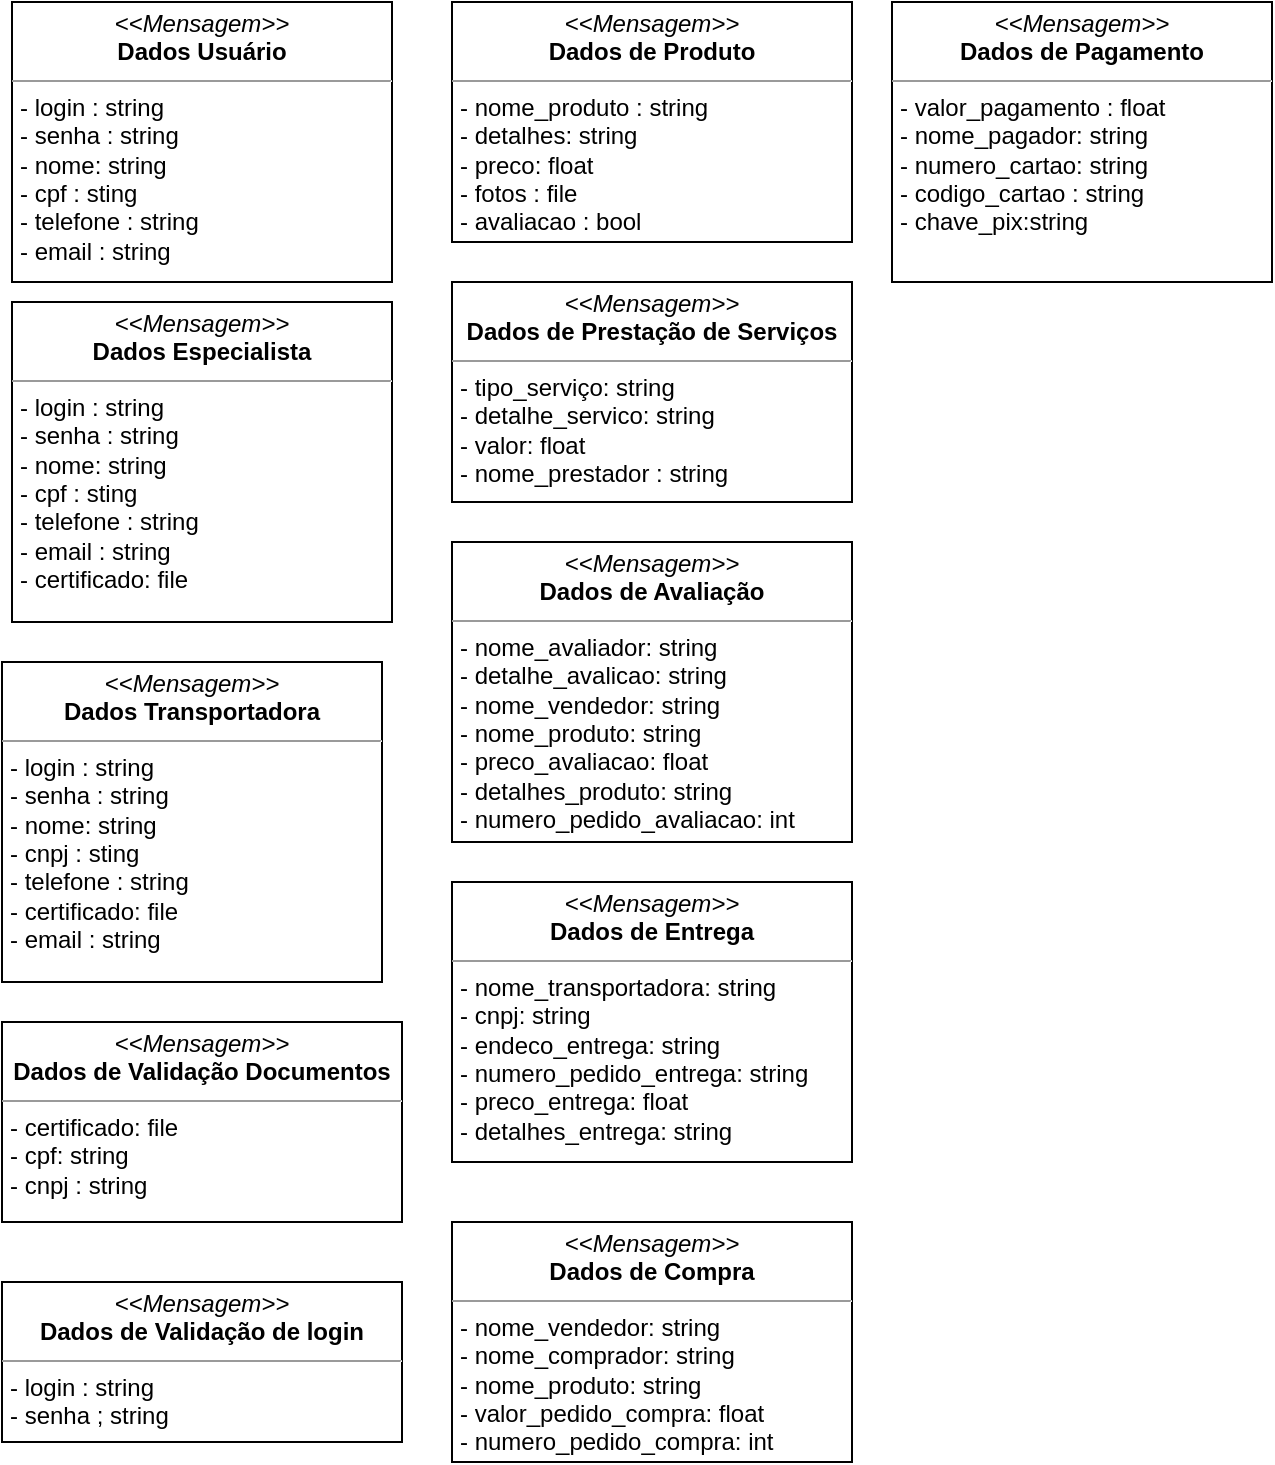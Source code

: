<mxfile version="21.8.1" type="github" pages="2">
  <diagram name="Mensagem" id="JZtim8aUh2towmOD4KZB">
    <mxGraphModel dx="795" dy="502" grid="1" gridSize="10" guides="1" tooltips="1" connect="1" arrows="1" fold="1" page="1" pageScale="1" pageWidth="827" pageHeight="1169" math="0" shadow="0">
      <root>
        <mxCell id="0" />
        <mxCell id="1" parent="0" />
        <mxCell id="l2o96gS-gFLjVwsu-2g1-1" value="&lt;p style=&quot;margin:0px;margin-top:4px;text-align:center;&quot;&gt;&lt;i&gt;&amp;lt;&amp;lt;Mensagem&amp;gt;&amp;gt;&lt;/i&gt;&lt;br&gt;&lt;b&gt;Dados Usuário&lt;/b&gt;&lt;/p&gt;&lt;hr size=&quot;1&quot;&gt;&lt;p style=&quot;margin:0px;margin-left:4px;&quot;&gt;- login : string&lt;br&gt;- senha : string&lt;/p&gt;&lt;p style=&quot;margin:0px;margin-left:4px;&quot;&gt;- nome: string&lt;/p&gt;&lt;p style=&quot;margin:0px;margin-left:4px;&quot;&gt;- cpf : sting&lt;/p&gt;&lt;p style=&quot;margin:0px;margin-left:4px;&quot;&gt;- telefone : string&lt;/p&gt;&lt;p style=&quot;margin:0px;margin-left:4px;&quot;&gt;- email : string&lt;/p&gt;" style="verticalAlign=top;align=left;overflow=fill;fontSize=12;fontFamily=Helvetica;html=1;whiteSpace=wrap;" vertex="1" parent="1">
          <mxGeometry x="70" y="30" width="190" height="140" as="geometry" />
        </mxCell>
        <mxCell id="LMZlqkAKxc-AQkz6RHPW-1" value="&lt;p style=&quot;margin:0px;margin-top:4px;text-align:center;&quot;&gt;&lt;i&gt;&amp;lt;&amp;lt;Mensagem&amp;gt;&amp;gt;&lt;/i&gt;&lt;br&gt;&lt;b&gt;Dados Especialista&lt;/b&gt;&lt;/p&gt;&lt;hr size=&quot;1&quot;&gt;&lt;p style=&quot;margin:0px;margin-left:4px;&quot;&gt;- login : string&lt;br&gt;- senha : string&lt;/p&gt;&lt;p style=&quot;margin:0px;margin-left:4px;&quot;&gt;- nome: string&lt;/p&gt;&lt;p style=&quot;margin:0px;margin-left:4px;&quot;&gt;- cpf : sting&lt;/p&gt;&lt;p style=&quot;margin:0px;margin-left:4px;&quot;&gt;- telefone : string&lt;/p&gt;&lt;p style=&quot;margin:0px;margin-left:4px;&quot;&gt;- email : string&lt;br&gt;&lt;/p&gt;&lt;p style=&quot;margin:0px;margin-left:4px;&quot;&gt;- certificado: file&amp;nbsp;&lt;/p&gt;&lt;p style=&quot;margin:0px;margin-left:4px;&quot;&gt;&lt;br&gt;&lt;/p&gt;" style="verticalAlign=top;align=left;overflow=fill;fontSize=12;fontFamily=Helvetica;html=1;whiteSpace=wrap;" vertex="1" parent="1">
          <mxGeometry x="70" y="180" width="190" height="160" as="geometry" />
        </mxCell>
        <mxCell id="LMZlqkAKxc-AQkz6RHPW-2" value="&lt;p style=&quot;margin:0px;margin-top:4px;text-align:center;&quot;&gt;&lt;i&gt;&amp;lt;&amp;lt;Mensagem&amp;gt;&amp;gt;&lt;/i&gt;&lt;br&gt;&lt;b&gt;Dados Transportadora&lt;/b&gt;&lt;/p&gt;&lt;hr size=&quot;1&quot;&gt;&lt;p style=&quot;margin:0px;margin-left:4px;&quot;&gt;- login : string&lt;br&gt;- senha : string&lt;/p&gt;&lt;p style=&quot;margin:0px;margin-left:4px;&quot;&gt;- nome: string&lt;/p&gt;&lt;p style=&quot;margin:0px;margin-left:4px;&quot;&gt;- cnpj : sting&lt;/p&gt;&lt;p style=&quot;margin:0px;margin-left:4px;&quot;&gt;- telefone : string&lt;/p&gt;&lt;p style=&quot;border-color: var(--border-color); margin: 0px 0px 0px 4px;&quot;&gt;- certificado: file&amp;nbsp;&lt;/p&gt;&lt;p style=&quot;border-color: var(--border-color); margin: 0px 0px 0px 4px;&quot;&gt;- email : string&lt;br&gt;&lt;/p&gt;&lt;p style=&quot;border-color: var(--border-color); margin: 0px 0px 0px 4px;&quot;&gt;&lt;br style=&quot;border-color: var(--border-color);&quot;&gt;&lt;/p&gt;" style="verticalAlign=top;align=left;overflow=fill;fontSize=12;fontFamily=Helvetica;html=1;whiteSpace=wrap;" vertex="1" parent="1">
          <mxGeometry x="65" y="360" width="190" height="160" as="geometry" />
        </mxCell>
        <mxCell id="LMZlqkAKxc-AQkz6RHPW-4" value="&lt;p style=&quot;margin:0px;margin-top:4px;text-align:center;&quot;&gt;&lt;i&gt;&amp;lt;&amp;lt;Mensagem&amp;gt;&amp;gt;&lt;/i&gt;&lt;br&gt;&lt;b&gt;Dados de Validação Documentos&lt;/b&gt;&lt;/p&gt;&lt;hr size=&quot;1&quot;&gt;&lt;p style=&quot;margin:0px;margin-left:4px;&quot;&gt;- certificado: file&lt;/p&gt;&lt;p style=&quot;margin:0px;margin-left:4px;&quot;&gt;- cpf: string&lt;br&gt;&lt;/p&gt;&lt;p style=&quot;margin:0px;margin-left:4px;&quot;&gt;- cnpj : string&lt;/p&gt;" style="verticalAlign=top;align=left;overflow=fill;fontSize=12;fontFamily=Helvetica;html=1;whiteSpace=wrap;" vertex="1" parent="1">
          <mxGeometry x="65" y="540" width="200" height="100" as="geometry" />
        </mxCell>
        <mxCell id="LMZlqkAKxc-AQkz6RHPW-5" value="&lt;p style=&quot;margin:0px;margin-top:4px;text-align:center;&quot;&gt;&lt;i&gt;&amp;lt;&amp;lt;Mensagem&amp;gt;&amp;gt;&lt;/i&gt;&lt;br&gt;&lt;b&gt;Dados de Validação de login&lt;/b&gt;&lt;/p&gt;&lt;hr size=&quot;1&quot;&gt;&lt;p style=&quot;margin:0px;margin-left:4px;&quot;&gt;- login : string&lt;/p&gt;&lt;p style=&quot;margin:0px;margin-left:4px;&quot;&gt;- senha ; string&lt;/p&gt;" style="verticalAlign=top;align=left;overflow=fill;fontSize=12;fontFamily=Helvetica;html=1;whiteSpace=wrap;" vertex="1" parent="1">
          <mxGeometry x="65" y="670" width="200" height="80" as="geometry" />
        </mxCell>
        <mxCell id="LMZlqkAKxc-AQkz6RHPW-6" value="&lt;p style=&quot;margin:0px;margin-top:4px;text-align:center;&quot;&gt;&lt;i&gt;&amp;lt;&amp;lt;Mensagem&amp;gt;&amp;gt;&lt;/i&gt;&lt;br&gt;&lt;b&gt;Dados de Produto&lt;/b&gt;&lt;/p&gt;&lt;hr size=&quot;1&quot;&gt;&lt;p style=&quot;margin:0px;margin-left:4px;&quot;&gt;- nome_produto : string&lt;/p&gt;&lt;p style=&quot;margin:0px;margin-left:4px;&quot;&gt;- detalhes: string&lt;/p&gt;&lt;p style=&quot;margin:0px;margin-left:4px;&quot;&gt;- preco: float&lt;/p&gt;&lt;p style=&quot;margin:0px;margin-left:4px;&quot;&gt;- fotos : file&lt;/p&gt;&lt;p style=&quot;margin:0px;margin-left:4px;&quot;&gt;- avaliacao : bool&lt;/p&gt;" style="verticalAlign=top;align=left;overflow=fill;fontSize=12;fontFamily=Helvetica;html=1;whiteSpace=wrap;" vertex="1" parent="1">
          <mxGeometry x="290" y="30" width="200" height="120" as="geometry" />
        </mxCell>
        <mxCell id="LMZlqkAKxc-AQkz6RHPW-7" value="&lt;p style=&quot;margin:0px;margin-top:4px;text-align:center;&quot;&gt;&lt;i&gt;&amp;lt;&amp;lt;Mensagem&amp;gt;&amp;gt;&lt;/i&gt;&lt;br&gt;&lt;b&gt;Dados de Prestação de Serviços&lt;/b&gt;&lt;/p&gt;&lt;hr size=&quot;1&quot;&gt;&lt;p style=&quot;margin:0px;margin-left:4px;&quot;&gt;- tipo_serviço: string&lt;/p&gt;&lt;p style=&quot;margin:0px;margin-left:4px;&quot;&gt;- detalhe_servico: string&lt;/p&gt;&lt;p style=&quot;margin:0px;margin-left:4px;&quot;&gt;- valor: float&lt;/p&gt;&lt;p style=&quot;margin:0px;margin-left:4px;&quot;&gt;- nome_prestador : string&lt;/p&gt;" style="verticalAlign=top;align=left;overflow=fill;fontSize=12;fontFamily=Helvetica;html=1;whiteSpace=wrap;" vertex="1" parent="1">
          <mxGeometry x="290" y="170" width="200" height="110" as="geometry" />
        </mxCell>
        <mxCell id="LMZlqkAKxc-AQkz6RHPW-8" value="&lt;p style=&quot;margin:0px;margin-top:4px;text-align:center;&quot;&gt;&lt;i&gt;&amp;lt;&amp;lt;Mensagem&amp;gt;&amp;gt;&lt;/i&gt;&lt;br&gt;&lt;b&gt;Dados de Avaliação&lt;/b&gt;&lt;/p&gt;&lt;hr size=&quot;1&quot;&gt;&lt;p style=&quot;margin:0px;margin-left:4px;&quot;&gt;- nome_avaliador: string&lt;/p&gt;&lt;p style=&quot;margin:0px;margin-left:4px;&quot;&gt;- detalhe_avalicao: string&lt;/p&gt;&lt;p style=&quot;margin:0px;margin-left:4px;&quot;&gt;- nome_vendedor: string&lt;/p&gt;&lt;p style=&quot;margin:0px;margin-left:4px;&quot;&gt;- nome_produto: string&lt;/p&gt;&lt;p style=&quot;margin:0px;margin-left:4px;&quot;&gt;- preco_avaliacao: float&lt;/p&gt;&lt;p style=&quot;margin:0px;margin-left:4px;&quot;&gt;- detalhes_produto: string&lt;/p&gt;&lt;p style=&quot;margin:0px;margin-left:4px;&quot;&gt;- numero_pedido_avaliacao: int&lt;/p&gt;" style="verticalAlign=top;align=left;overflow=fill;fontSize=12;fontFamily=Helvetica;html=1;whiteSpace=wrap;" vertex="1" parent="1">
          <mxGeometry x="290" y="300" width="200" height="150" as="geometry" />
        </mxCell>
        <mxCell id="LMZlqkAKxc-AQkz6RHPW-9" value="&lt;p style=&quot;margin:0px;margin-top:4px;text-align:center;&quot;&gt;&lt;i&gt;&amp;lt;&amp;lt;Mensagem&amp;gt;&amp;gt;&lt;/i&gt;&lt;br&gt;&lt;b&gt;Dados de Entrega&lt;/b&gt;&lt;/p&gt;&lt;hr size=&quot;1&quot;&gt;&lt;p style=&quot;margin:0px;margin-left:4px;&quot;&gt;- nome_transportadora: string&lt;/p&gt;&lt;p style=&quot;margin:0px;margin-left:4px;&quot;&gt;- cnpj: string&lt;/p&gt;&lt;p style=&quot;margin:0px;margin-left:4px;&quot;&gt;- endeco_entrega: string&lt;/p&gt;&lt;p style=&quot;margin:0px;margin-left:4px;&quot;&gt;- numero_pedido_entrega: string&lt;/p&gt;&lt;p style=&quot;margin:0px;margin-left:4px;&quot;&gt;- preco_entrega: float&lt;/p&gt;&lt;p style=&quot;margin:0px;margin-left:4px;&quot;&gt;- detalhes_entrega: string&lt;/p&gt;" style="verticalAlign=top;align=left;overflow=fill;fontSize=12;fontFamily=Helvetica;html=1;whiteSpace=wrap;" vertex="1" parent="1">
          <mxGeometry x="290" y="470" width="200" height="140" as="geometry" />
        </mxCell>
        <mxCell id="LMZlqkAKxc-AQkz6RHPW-10" value="&lt;p style=&quot;margin:0px;margin-top:4px;text-align:center;&quot;&gt;&lt;i&gt;&amp;lt;&amp;lt;Mensagem&amp;gt;&amp;gt;&lt;/i&gt;&lt;br&gt;&lt;b&gt;Dados de Compra&lt;/b&gt;&lt;/p&gt;&lt;hr size=&quot;1&quot;&gt;&lt;p style=&quot;margin:0px;margin-left:4px;&quot;&gt;- nome_vendedor: string&lt;/p&gt;&lt;p style=&quot;margin:0px;margin-left:4px;&quot;&gt;- nome_comprador: string&lt;/p&gt;&lt;p style=&quot;margin:0px;margin-left:4px;&quot;&gt;- nome_produto: string&lt;/p&gt;&lt;p style=&quot;margin:0px;margin-left:4px;&quot;&gt;- valor_pedido_compra: float&lt;/p&gt;&lt;p style=&quot;margin:0px;margin-left:4px;&quot;&gt;- numero_pedido_compra: int&lt;/p&gt;&lt;p style=&quot;margin:0px;margin-left:4px;&quot;&gt;&lt;br&gt;&lt;/p&gt;" style="verticalAlign=top;align=left;overflow=fill;fontSize=12;fontFamily=Helvetica;html=1;whiteSpace=wrap;" vertex="1" parent="1">
          <mxGeometry x="290" y="640" width="200" height="120" as="geometry" />
        </mxCell>
        <mxCell id="LMZlqkAKxc-AQkz6RHPW-11" value="&lt;p style=&quot;margin:0px;margin-top:4px;text-align:center;&quot;&gt;&lt;i&gt;&amp;lt;&amp;lt;Mensagem&amp;gt;&amp;gt;&lt;/i&gt;&lt;br&gt;&lt;b&gt;Dados de Pagamento&lt;/b&gt;&lt;/p&gt;&lt;hr size=&quot;1&quot;&gt;&lt;p style=&quot;margin:0px;margin-left:4px;&quot;&gt;- valor_pagamento : float&lt;/p&gt;&lt;p style=&quot;margin:0px;margin-left:4px;&quot;&gt;- nome_pagador: string&lt;/p&gt;&lt;p style=&quot;margin:0px;margin-left:4px;&quot;&gt;- numero_cartao: string&lt;/p&gt;&lt;p style=&quot;margin:0px;margin-left:4px;&quot;&gt;- codigo_cartao : string&lt;/p&gt;&lt;p style=&quot;margin:0px;margin-left:4px;&quot;&gt;- chave_pix:string&lt;/p&gt;&lt;p style=&quot;margin:0px;margin-left:4px;&quot;&gt;&lt;br&gt;&lt;/p&gt;" style="verticalAlign=top;align=left;overflow=fill;fontSize=12;fontFamily=Helvetica;html=1;whiteSpace=wrap;" vertex="1" parent="1">
          <mxGeometry x="510" y="30" width="190" height="140" as="geometry" />
        </mxCell>
      </root>
    </mxGraphModel>
  </diagram>
  <diagram id="wuOW9aep9jdT5zVFbdfa" name="Interface_servico">
    <mxGraphModel dx="954" dy="602" grid="1" gridSize="10" guides="1" tooltips="1" connect="1" arrows="1" fold="1" page="1" pageScale="1" pageWidth="827" pageHeight="1169" math="0" shadow="0">
      <root>
        <mxCell id="0" />
        <mxCell id="1" parent="0" />
        <mxCell id="7tnCkj3WViwJC0sU_wAv-1" value="&lt;p style=&quot;margin:0px;margin-top:4px;text-align:center;&quot;&gt;&lt;i&gt;&amp;lt;&amp;lt;Interface de Serviço&amp;gt;&amp;gt;&lt;/i&gt;&lt;br&gt;&lt;b&gt;Usuario&lt;/b&gt;&lt;/p&gt;&lt;hr size=&quot;1&quot;&gt;&lt;p style=&quot;margin:0px;margin-left:4px;&quot;&gt;+inserir_casdatro_usuario ( usuario: DadosUsuario)&lt;/p&gt;" style="verticalAlign=top;align=left;overflow=fill;fontSize=12;fontFamily=Helvetica;html=1;whiteSpace=wrap;" vertex="1" parent="1">
          <mxGeometry x="20" y="30" width="290" height="70" as="geometry" />
        </mxCell>
        <mxCell id="PCRGC8BtuYw2ggHRhsda-1" value="&lt;p style=&quot;margin:0px;margin-top:4px;text-align:center;&quot;&gt;&lt;i&gt;&amp;lt;&amp;lt;Interface de Serviço&amp;gt;&amp;gt;&lt;/i&gt;&lt;br&gt;&lt;b&gt;Especialista&lt;/b&gt;&lt;/p&gt;&lt;hr size=&quot;1&quot;&gt;&lt;p style=&quot;margin:0px;margin-left:4px;&quot;&gt;+inserir_casdatro_usuario ( especilista: DadosEspecialista)&lt;/p&gt;" style="verticalAlign=top;align=left;overflow=fill;fontSize=12;fontFamily=Helvetica;html=1;whiteSpace=wrap;" vertex="1" parent="1">
          <mxGeometry x="20" y="120" width="340" height="70" as="geometry" />
        </mxCell>
      </root>
    </mxGraphModel>
  </diagram>
</mxfile>
